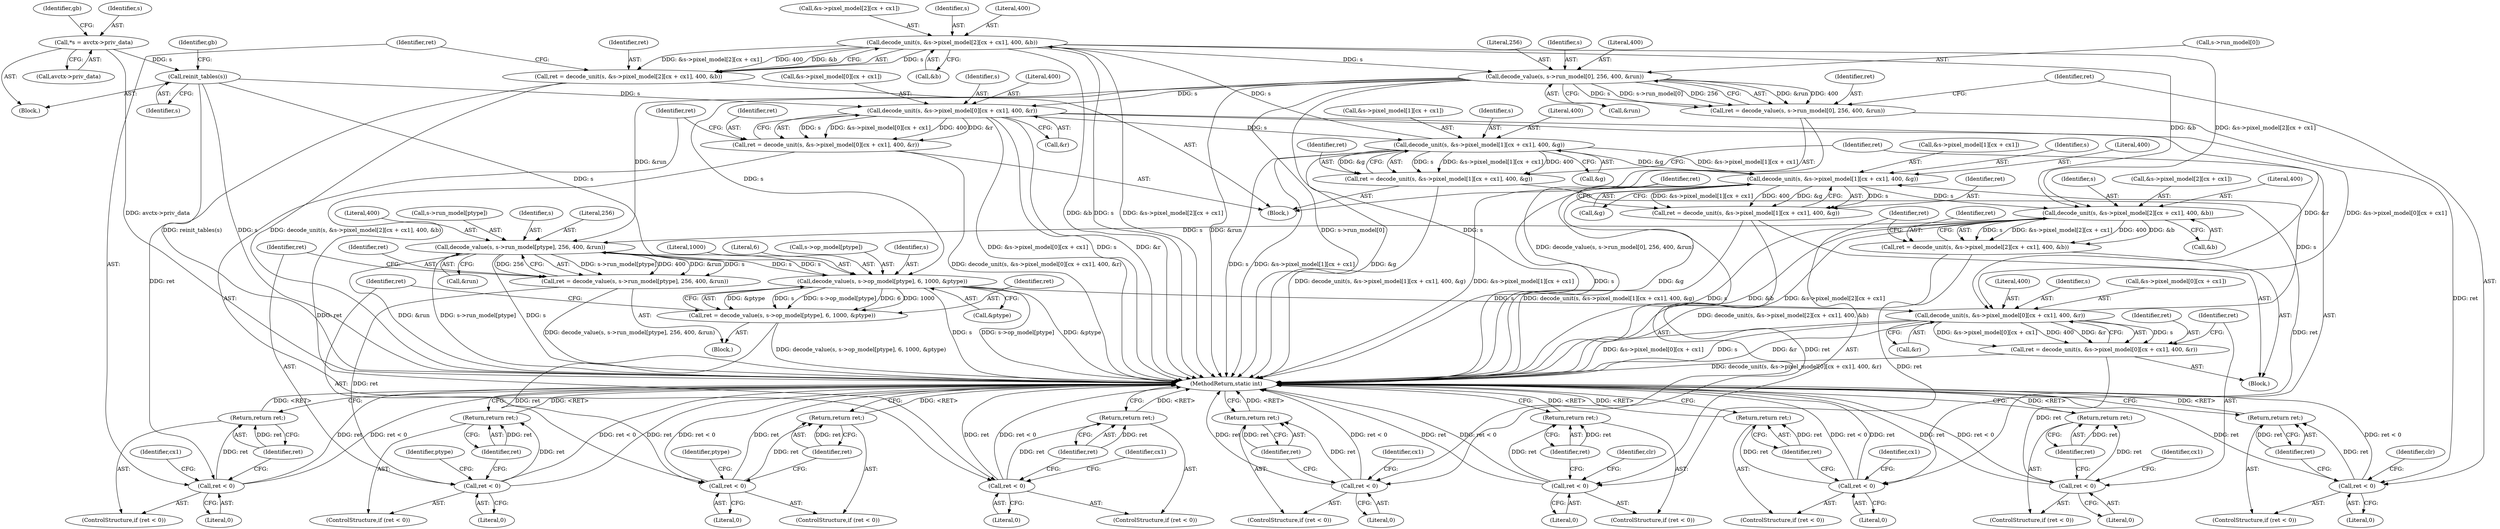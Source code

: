 digraph "0_FFmpeg_7ac5067146613997bb38442cb022d7f41321a706@pointer" {
"1000258" [label="(Call,decode_unit(s, &s->pixel_model[2][cx + cx1], 400, &b))"];
"1000223" [label="(Call,decode_unit(s, &s->pixel_model[1][cx + cx1], 400, &g))"];
"1000188" [label="(Call,decode_unit(s, &s->pixel_model[0][cx + cx1], 400, &r))"];
"1000293" [label="(Call,decode_value(s, s->run_model[0], 256, 400, &run))"];
"1000258" [label="(Call,decode_unit(s, &s->pixel_model[2][cx + cx1], 400, &b))"];
"1000166" [label="(Call,reinit_tables(s))"];
"1000106" [label="(Call,*s = avctx->priv_data)"];
"1000256" [label="(Call,ret = decode_unit(s, &s->pixel_model[2][cx + cx1], 400, &b))"];
"1000274" [label="(Call,ret < 0)"];
"1000277" [label="(Return,return ret;)"];
"1000186" [label="(Call,ret = decode_unit(s, &s->pixel_model[0][cx + cx1], 400, &r))"];
"1000204" [label="(Call,ret < 0)"];
"1000207" [label="(Return,return ret;)"];
"1000221" [label="(Call,ret = decode_unit(s, &s->pixel_model[1][cx + cx1], 400, &g))"];
"1000239" [label="(Call,ret < 0)"];
"1000242" [label="(Return,return ret;)"];
"1000485" [label="(Call,decode_unit(s, &s->pixel_model[2][cx + cx1], 400, &b))"];
"1000483" [label="(Call,ret = decode_unit(s, &s->pixel_model[2][cx + cx1], 400, &b))"];
"1000501" [label="(Call,ret < 0)"];
"1000504" [label="(Return,return ret;)"];
"1000525" [label="(Call,decode_value(s, s->run_model[ptype], 256, 400, &run))"];
"1000391" [label="(Call,decode_value(s, s->op_model[ptype], 6, 1000, &ptype))"];
"1000389" [label="(Call,ret = decode_value(s, s->op_model[ptype], 6, 1000, &ptype))"];
"1000403" [label="(Call,ret < 0)"];
"1000406" [label="(Return,return ret;)"];
"1000415" [label="(Call,decode_unit(s, &s->pixel_model[0][cx + cx1], 400, &r))"];
"1000413" [label="(Call,ret = decode_unit(s, &s->pixel_model[0][cx + cx1], 400, &r))"];
"1000431" [label="(Call,ret < 0)"];
"1000434" [label="(Return,return ret;)"];
"1000450" [label="(Call,decode_unit(s, &s->pixel_model[1][cx + cx1], 400, &g))"];
"1000448" [label="(Call,ret = decode_unit(s, &s->pixel_model[1][cx + cx1], 400, &g))"];
"1000466" [label="(Call,ret < 0)"];
"1000469" [label="(Return,return ret;)"];
"1000523" [label="(Call,ret = decode_value(s, s->run_model[ptype], 256, 400, &run))"];
"1000537" [label="(Call,ret < 0)"];
"1000540" [label="(Return,return ret;)"];
"1000291" [label="(Call,ret = decode_value(s, s->run_model[0], 256, 400, &run))"];
"1000305" [label="(Call,ret < 0)"];
"1000308" [label="(Return,return ret;)"];
"1000108" [label="(Call,avctx->priv_data)"];
"1000189" [label="(Identifier,s)"];
"1000274" [label="(Call,ret < 0)"];
"1000391" [label="(Call,decode_value(s, s->op_model[ptype], 6, 1000, &ptype))"];
"1000308" [label="(Return,return ret;)"];
"1000235" [label="(Literal,400)"];
"1000243" [label="(Identifier,ret)"];
"1000469" [label="(Return,return ret;)"];
"1000533" [label="(Literal,400)"];
"1000295" [label="(Call,s->run_model[0])"];
"1000402" [label="(ControlStructure,if (ret < 0))"];
"1000449" [label="(Identifier,ret)"];
"1000451" [label="(Identifier,s)"];
"1000526" [label="(Identifier,s)"];
"1000293" [label="(Call,decode_value(s, s->run_model[0], 256, 400, &run))"];
"1000207" [label="(Return,return ret;)"];
"1000500" [label="(ControlStructure,if (ret < 0))"];
"1000304" [label="(ControlStructure,if (ret < 0))"];
"1000487" [label="(Call,&s->pixel_model[2][cx + cx1])"];
"1000187" [label="(Identifier,ret)"];
"1000485" [label="(Call,decode_unit(s, &s->pixel_model[2][cx + cx1], 400, &b))"];
"1000470" [label="(Identifier,ret)"];
"1000505" [label="(Identifier,ret)"];
"1000532" [label="(Literal,256)"];
"1000415" [label="(Call,decode_unit(s, &s->pixel_model[0][cx + cx1], 400, &r))"];
"1000403" [label="(Call,ret < 0)"];
"1000271" [label="(Call,&b)"];
"1000104" [label="(Block,)"];
"1000309" [label="(Identifier,ret)"];
"1000188" [label="(Call,decode_unit(s, &s->pixel_model[0][cx + cx1], 400, &r))"];
"1000433" [label="(Literal,0)"];
"1000307" [label="(Literal,0)"];
"1000206" [label="(Literal,0)"];
"1000466" [label="(Call,ret < 0)"];
"1000437" [label="(Identifier,cx1)"];
"1000277" [label="(Return,return ret;)"];
"1000502" [label="(Identifier,ret)"];
"1000504" [label="(Return,return ret;)"];
"1000204" [label="(Call,ret < 0)"];
"1000302" [label="(Call,&run)"];
"1000405" [label="(Literal,0)"];
"1000435" [label="(Identifier,ret)"];
"1000498" [label="(Call,&b)"];
"1000275" [label="(Identifier,ret)"];
"1000205" [label="(Identifier,ret)"];
"1000256" [label="(Call,ret = decode_unit(s, &s->pixel_model[2][cx + cx1], 400, &b))"];
"1000236" [label="(Call,&g)"];
"1000413" [label="(Call,ret = decode_unit(s, &s->pixel_model[0][cx + cx1], 400, &r))"];
"1000311" [label="(Identifier,clr)"];
"1000428" [label="(Call,&r)"];
"1000432" [label="(Identifier,ret)"];
"1000536" [label="(ControlStructure,if (ret < 0))"];
"1000541" [label="(Identifier,ret)"];
"1000483" [label="(Call,ret = decode_unit(s, &s->pixel_model[2][cx + cx1], 400, &b))"];
"1000434" [label="(Return,return ret;)"];
"1000389" [label="(Call,ret = decode_value(s, s->op_model[ptype], 6, 1000, &ptype))"];
"1000450" [label="(Call,decode_unit(s, &s->pixel_model[1][cx + cx1], 400, &g))"];
"1000200" [label="(Literal,400)"];
"1000238" [label="(ControlStructure,if (ret < 0))"];
"1000224" [label="(Identifier,s)"];
"1000222" [label="(Identifier,ret)"];
"1000259" [label="(Identifier,s)"];
"1000280" [label="(Identifier,cx1)"];
"1000201" [label="(Call,&r)"];
"1000393" [label="(Call,s->op_model[ptype])"];
"1000169" [label="(Identifier,gb)"];
"1000430" [label="(ControlStructure,if (ret < 0))"];
"1000448" [label="(Call,ret = decode_unit(s, &s->pixel_model[1][cx + cx1], 400, &g))"];
"1000292" [label="(Identifier,ret)"];
"1000417" [label="(Call,&s->pixel_model[0][cx + cx1])"];
"1000497" [label="(Literal,400)"];
"1000463" [label="(Call,&g)"];
"1000507" [label="(Identifier,clr)"];
"1000486" [label="(Identifier,s)"];
"1000106" [label="(Call,*s = avctx->priv_data)"];
"1000392" [label="(Identifier,s)"];
"1000221" [label="(Call,ret = decode_unit(s, &s->pixel_model[1][cx + cx1], 400, &g))"];
"1000537" [label="(Call,ret < 0)"];
"1000166" [label="(Call,reinit_tables(s))"];
"1000270" [label="(Literal,400)"];
"1000240" [label="(Identifier,ret)"];
"1000113" [label="(Identifier,gb)"];
"1000276" [label="(Literal,0)"];
"1000431" [label="(Call,ret < 0)"];
"1000300" [label="(Literal,256)"];
"1000407" [label="(Identifier,ret)"];
"1000190" [label="(Call,&s->pixel_model[0][cx + cx1])"];
"1000186" [label="(Call,ret = decode_unit(s, &s->pixel_model[0][cx + cx1], 400, &r))"];
"1000208" [label="(Identifier,ret)"];
"1000257" [label="(Identifier,ret)"];
"1000406" [label="(Return,return ret;)"];
"1000241" [label="(Literal,0)"];
"1000294" [label="(Identifier,s)"];
"1000400" [label="(Call,&ptype)"];
"1000239" [label="(Call,ret < 0)"];
"1000210" [label="(Identifier,cx1)"];
"1000107" [label="(Identifier,s)"];
"1000185" [label="(Block,)"];
"1000501" [label="(Call,ret < 0)"];
"1000203" [label="(ControlStructure,if (ret < 0))"];
"1000462" [label="(Literal,400)"];
"1000468" [label="(Literal,0)"];
"1000399" [label="(Literal,1000)"];
"1000305" [label="(Call,ret < 0)"];
"1000503" [label="(Literal,0)"];
"1000452" [label="(Call,&s->pixel_model[1][cx + cx1])"];
"1000539" [label="(Literal,0)"];
"1000410" [label="(Identifier,ptype)"];
"1000291" [label="(Call,ret = decode_value(s, s->run_model[0], 256, 400, &run))"];
"1000465" [label="(ControlStructure,if (ret < 0))"];
"1000223" [label="(Call,decode_unit(s, &s->pixel_model[1][cx + cx1], 400, &g))"];
"1000278" [label="(Identifier,ret)"];
"1000242" [label="(Return,return ret;)"];
"1000167" [label="(Identifier,s)"];
"1000525" [label="(Call,decode_value(s, s->run_model[ptype], 256, 400, &run))"];
"1000225" [label="(Call,&s->pixel_model[1][cx + cx1])"];
"1000258" [label="(Call,decode_unit(s, &s->pixel_model[2][cx + cx1], 400, &b))"];
"1000534" [label="(Call,&run)"];
"1000527" [label="(Call,s->run_model[ptype])"];
"1000260" [label="(Call,&s->pixel_model[2][cx + cx1])"];
"1000427" [label="(Literal,400)"];
"1000398" [label="(Literal,6)"];
"1000388" [label="(Block,)"];
"1000301" [label="(Literal,400)"];
"1000390" [label="(Identifier,ret)"];
"1000540" [label="(Return,return ret;)"];
"1000306" [label="(Identifier,ret)"];
"1000524" [label="(Identifier,ret)"];
"1000467" [label="(Identifier,ret)"];
"1000273" [label="(ControlStructure,if (ret < 0))"];
"1000472" [label="(Identifier,cx1)"];
"1000538" [label="(Identifier,ret)"];
"1000414" [label="(Identifier,ret)"];
"1000543" [label="(Identifier,ptype)"];
"1000404" [label="(Identifier,ret)"];
"1000245" [label="(Identifier,cx1)"];
"1001058" [label="(MethodReturn,static int)"];
"1000523" [label="(Call,ret = decode_value(s, s->run_model[ptype], 256, 400, &run))"];
"1000484" [label="(Identifier,ret)"];
"1000416" [label="(Identifier,s)"];
"1000412" [label="(Block,)"];
"1000258" -> "1000256"  [label="AST: "];
"1000258" -> "1000271"  [label="CFG: "];
"1000259" -> "1000258"  [label="AST: "];
"1000260" -> "1000258"  [label="AST: "];
"1000270" -> "1000258"  [label="AST: "];
"1000271" -> "1000258"  [label="AST: "];
"1000256" -> "1000258"  [label="CFG: "];
"1000258" -> "1001058"  [label="DDG: s"];
"1000258" -> "1001058"  [label="DDG: &s->pixel_model[2][cx + cx1]"];
"1000258" -> "1001058"  [label="DDG: &b"];
"1000258" -> "1000256"  [label="DDG: s"];
"1000258" -> "1000256"  [label="DDG: &s->pixel_model[2][cx + cx1]"];
"1000258" -> "1000256"  [label="DDG: 400"];
"1000258" -> "1000256"  [label="DDG: &b"];
"1000223" -> "1000258"  [label="DDG: s"];
"1000258" -> "1000293"  [label="DDG: s"];
"1000258" -> "1000485"  [label="DDG: &s->pixel_model[2][cx + cx1]"];
"1000258" -> "1000485"  [label="DDG: &b"];
"1000223" -> "1000221"  [label="AST: "];
"1000223" -> "1000236"  [label="CFG: "];
"1000224" -> "1000223"  [label="AST: "];
"1000225" -> "1000223"  [label="AST: "];
"1000235" -> "1000223"  [label="AST: "];
"1000236" -> "1000223"  [label="AST: "];
"1000221" -> "1000223"  [label="CFG: "];
"1000223" -> "1001058"  [label="DDG: &s->pixel_model[1][cx + cx1]"];
"1000223" -> "1001058"  [label="DDG: &g"];
"1000223" -> "1001058"  [label="DDG: s"];
"1000223" -> "1000221"  [label="DDG: s"];
"1000223" -> "1000221"  [label="DDG: &s->pixel_model[1][cx + cx1]"];
"1000223" -> "1000221"  [label="DDG: 400"];
"1000223" -> "1000221"  [label="DDG: &g"];
"1000188" -> "1000223"  [label="DDG: s"];
"1000223" -> "1000450"  [label="DDG: &s->pixel_model[1][cx + cx1]"];
"1000223" -> "1000450"  [label="DDG: &g"];
"1000188" -> "1000186"  [label="AST: "];
"1000188" -> "1000201"  [label="CFG: "];
"1000189" -> "1000188"  [label="AST: "];
"1000190" -> "1000188"  [label="AST: "];
"1000200" -> "1000188"  [label="AST: "];
"1000201" -> "1000188"  [label="AST: "];
"1000186" -> "1000188"  [label="CFG: "];
"1000188" -> "1001058"  [label="DDG: &r"];
"1000188" -> "1001058"  [label="DDG: &s->pixel_model[0][cx + cx1]"];
"1000188" -> "1001058"  [label="DDG: s"];
"1000188" -> "1000186"  [label="DDG: s"];
"1000188" -> "1000186"  [label="DDG: &s->pixel_model[0][cx + cx1]"];
"1000188" -> "1000186"  [label="DDG: 400"];
"1000188" -> "1000186"  [label="DDG: &r"];
"1000293" -> "1000188"  [label="DDG: s"];
"1000166" -> "1000188"  [label="DDG: s"];
"1000188" -> "1000415"  [label="DDG: &s->pixel_model[0][cx + cx1]"];
"1000188" -> "1000415"  [label="DDG: &r"];
"1000293" -> "1000291"  [label="AST: "];
"1000293" -> "1000302"  [label="CFG: "];
"1000294" -> "1000293"  [label="AST: "];
"1000295" -> "1000293"  [label="AST: "];
"1000300" -> "1000293"  [label="AST: "];
"1000301" -> "1000293"  [label="AST: "];
"1000302" -> "1000293"  [label="AST: "];
"1000291" -> "1000293"  [label="CFG: "];
"1000293" -> "1001058"  [label="DDG: s"];
"1000293" -> "1001058"  [label="DDG: &run"];
"1000293" -> "1001058"  [label="DDG: s->run_model[0]"];
"1000293" -> "1000291"  [label="DDG: &run"];
"1000293" -> "1000291"  [label="DDG: 400"];
"1000293" -> "1000291"  [label="DDG: s"];
"1000293" -> "1000291"  [label="DDG: s->run_model[0]"];
"1000293" -> "1000291"  [label="DDG: 256"];
"1000293" -> "1000391"  [label="DDG: s"];
"1000293" -> "1000525"  [label="DDG: &run"];
"1000166" -> "1000104"  [label="AST: "];
"1000166" -> "1000167"  [label="CFG: "];
"1000167" -> "1000166"  [label="AST: "];
"1000169" -> "1000166"  [label="CFG: "];
"1000166" -> "1001058"  [label="DDG: reinit_tables(s)"];
"1000166" -> "1001058"  [label="DDG: s"];
"1000106" -> "1000166"  [label="DDG: s"];
"1000166" -> "1000391"  [label="DDG: s"];
"1000106" -> "1000104"  [label="AST: "];
"1000106" -> "1000108"  [label="CFG: "];
"1000107" -> "1000106"  [label="AST: "];
"1000108" -> "1000106"  [label="AST: "];
"1000113" -> "1000106"  [label="CFG: "];
"1000106" -> "1001058"  [label="DDG: avctx->priv_data"];
"1000256" -> "1000185"  [label="AST: "];
"1000257" -> "1000256"  [label="AST: "];
"1000275" -> "1000256"  [label="CFG: "];
"1000256" -> "1001058"  [label="DDG: decode_unit(s, &s->pixel_model[2][cx + cx1], 400, &b)"];
"1000256" -> "1000274"  [label="DDG: ret"];
"1000274" -> "1000273"  [label="AST: "];
"1000274" -> "1000276"  [label="CFG: "];
"1000275" -> "1000274"  [label="AST: "];
"1000276" -> "1000274"  [label="AST: "];
"1000278" -> "1000274"  [label="CFG: "];
"1000280" -> "1000274"  [label="CFG: "];
"1000274" -> "1001058"  [label="DDG: ret"];
"1000274" -> "1001058"  [label="DDG: ret < 0"];
"1000274" -> "1000277"  [label="DDG: ret"];
"1000277" -> "1000273"  [label="AST: "];
"1000277" -> "1000278"  [label="CFG: "];
"1000278" -> "1000277"  [label="AST: "];
"1001058" -> "1000277"  [label="CFG: "];
"1000277" -> "1001058"  [label="DDG: <RET>"];
"1000278" -> "1000277"  [label="DDG: ret"];
"1000186" -> "1000185"  [label="AST: "];
"1000187" -> "1000186"  [label="AST: "];
"1000205" -> "1000186"  [label="CFG: "];
"1000186" -> "1001058"  [label="DDG: decode_unit(s, &s->pixel_model[0][cx + cx1], 400, &r)"];
"1000186" -> "1000204"  [label="DDG: ret"];
"1000204" -> "1000203"  [label="AST: "];
"1000204" -> "1000206"  [label="CFG: "];
"1000205" -> "1000204"  [label="AST: "];
"1000206" -> "1000204"  [label="AST: "];
"1000208" -> "1000204"  [label="CFG: "];
"1000210" -> "1000204"  [label="CFG: "];
"1000204" -> "1001058"  [label="DDG: ret"];
"1000204" -> "1001058"  [label="DDG: ret < 0"];
"1000204" -> "1000207"  [label="DDG: ret"];
"1000207" -> "1000203"  [label="AST: "];
"1000207" -> "1000208"  [label="CFG: "];
"1000208" -> "1000207"  [label="AST: "];
"1001058" -> "1000207"  [label="CFG: "];
"1000207" -> "1001058"  [label="DDG: <RET>"];
"1000208" -> "1000207"  [label="DDG: ret"];
"1000221" -> "1000185"  [label="AST: "];
"1000222" -> "1000221"  [label="AST: "];
"1000240" -> "1000221"  [label="CFG: "];
"1000221" -> "1001058"  [label="DDG: decode_unit(s, &s->pixel_model[1][cx + cx1], 400, &g)"];
"1000221" -> "1000239"  [label="DDG: ret"];
"1000239" -> "1000238"  [label="AST: "];
"1000239" -> "1000241"  [label="CFG: "];
"1000240" -> "1000239"  [label="AST: "];
"1000241" -> "1000239"  [label="AST: "];
"1000243" -> "1000239"  [label="CFG: "];
"1000245" -> "1000239"  [label="CFG: "];
"1000239" -> "1001058"  [label="DDG: ret < 0"];
"1000239" -> "1001058"  [label="DDG: ret"];
"1000239" -> "1000242"  [label="DDG: ret"];
"1000242" -> "1000238"  [label="AST: "];
"1000242" -> "1000243"  [label="CFG: "];
"1000243" -> "1000242"  [label="AST: "];
"1001058" -> "1000242"  [label="CFG: "];
"1000242" -> "1001058"  [label="DDG: <RET>"];
"1000243" -> "1000242"  [label="DDG: ret"];
"1000485" -> "1000483"  [label="AST: "];
"1000485" -> "1000498"  [label="CFG: "];
"1000486" -> "1000485"  [label="AST: "];
"1000487" -> "1000485"  [label="AST: "];
"1000497" -> "1000485"  [label="AST: "];
"1000498" -> "1000485"  [label="AST: "];
"1000483" -> "1000485"  [label="CFG: "];
"1000485" -> "1001058"  [label="DDG: s"];
"1000485" -> "1001058"  [label="DDG: &b"];
"1000485" -> "1001058"  [label="DDG: &s->pixel_model[2][cx + cx1]"];
"1000485" -> "1000483"  [label="DDG: s"];
"1000485" -> "1000483"  [label="DDG: &s->pixel_model[2][cx + cx1]"];
"1000485" -> "1000483"  [label="DDG: 400"];
"1000485" -> "1000483"  [label="DDG: &b"];
"1000450" -> "1000485"  [label="DDG: s"];
"1000485" -> "1000525"  [label="DDG: s"];
"1000483" -> "1000412"  [label="AST: "];
"1000484" -> "1000483"  [label="AST: "];
"1000502" -> "1000483"  [label="CFG: "];
"1000483" -> "1001058"  [label="DDG: decode_unit(s, &s->pixel_model[2][cx + cx1], 400, &b)"];
"1000483" -> "1000501"  [label="DDG: ret"];
"1000501" -> "1000500"  [label="AST: "];
"1000501" -> "1000503"  [label="CFG: "];
"1000502" -> "1000501"  [label="AST: "];
"1000503" -> "1000501"  [label="AST: "];
"1000505" -> "1000501"  [label="CFG: "];
"1000507" -> "1000501"  [label="CFG: "];
"1000501" -> "1001058"  [label="DDG: ret"];
"1000501" -> "1001058"  [label="DDG: ret < 0"];
"1000501" -> "1000504"  [label="DDG: ret"];
"1000504" -> "1000500"  [label="AST: "];
"1000504" -> "1000505"  [label="CFG: "];
"1000505" -> "1000504"  [label="AST: "];
"1001058" -> "1000504"  [label="CFG: "];
"1000504" -> "1001058"  [label="DDG: <RET>"];
"1000505" -> "1000504"  [label="DDG: ret"];
"1000525" -> "1000523"  [label="AST: "];
"1000525" -> "1000534"  [label="CFG: "];
"1000526" -> "1000525"  [label="AST: "];
"1000527" -> "1000525"  [label="AST: "];
"1000532" -> "1000525"  [label="AST: "];
"1000533" -> "1000525"  [label="AST: "];
"1000534" -> "1000525"  [label="AST: "];
"1000523" -> "1000525"  [label="CFG: "];
"1000525" -> "1001058"  [label="DDG: s"];
"1000525" -> "1001058"  [label="DDG: &run"];
"1000525" -> "1001058"  [label="DDG: s->run_model[ptype]"];
"1000525" -> "1000391"  [label="DDG: s"];
"1000525" -> "1000523"  [label="DDG: s->run_model[ptype]"];
"1000525" -> "1000523"  [label="DDG: 400"];
"1000525" -> "1000523"  [label="DDG: &run"];
"1000525" -> "1000523"  [label="DDG: s"];
"1000525" -> "1000523"  [label="DDG: 256"];
"1000391" -> "1000525"  [label="DDG: s"];
"1000391" -> "1000389"  [label="AST: "];
"1000391" -> "1000400"  [label="CFG: "];
"1000392" -> "1000391"  [label="AST: "];
"1000393" -> "1000391"  [label="AST: "];
"1000398" -> "1000391"  [label="AST: "];
"1000399" -> "1000391"  [label="AST: "];
"1000400" -> "1000391"  [label="AST: "];
"1000389" -> "1000391"  [label="CFG: "];
"1000391" -> "1001058"  [label="DDG: s"];
"1000391" -> "1001058"  [label="DDG: s->op_model[ptype]"];
"1000391" -> "1001058"  [label="DDG: &ptype"];
"1000391" -> "1000389"  [label="DDG: &ptype"];
"1000391" -> "1000389"  [label="DDG: s"];
"1000391" -> "1000389"  [label="DDG: s->op_model[ptype]"];
"1000391" -> "1000389"  [label="DDG: 6"];
"1000391" -> "1000389"  [label="DDG: 1000"];
"1000391" -> "1000415"  [label="DDG: s"];
"1000389" -> "1000388"  [label="AST: "];
"1000390" -> "1000389"  [label="AST: "];
"1000404" -> "1000389"  [label="CFG: "];
"1000389" -> "1001058"  [label="DDG: decode_value(s, s->op_model[ptype], 6, 1000, &ptype)"];
"1000389" -> "1000403"  [label="DDG: ret"];
"1000403" -> "1000402"  [label="AST: "];
"1000403" -> "1000405"  [label="CFG: "];
"1000404" -> "1000403"  [label="AST: "];
"1000405" -> "1000403"  [label="AST: "];
"1000407" -> "1000403"  [label="CFG: "];
"1000410" -> "1000403"  [label="CFG: "];
"1000403" -> "1001058"  [label="DDG: ret"];
"1000403" -> "1001058"  [label="DDG: ret < 0"];
"1000403" -> "1000406"  [label="DDG: ret"];
"1000406" -> "1000402"  [label="AST: "];
"1000406" -> "1000407"  [label="CFG: "];
"1000407" -> "1000406"  [label="AST: "];
"1001058" -> "1000406"  [label="CFG: "];
"1000406" -> "1001058"  [label="DDG: <RET>"];
"1000407" -> "1000406"  [label="DDG: ret"];
"1000415" -> "1000413"  [label="AST: "];
"1000415" -> "1000428"  [label="CFG: "];
"1000416" -> "1000415"  [label="AST: "];
"1000417" -> "1000415"  [label="AST: "];
"1000427" -> "1000415"  [label="AST: "];
"1000428" -> "1000415"  [label="AST: "];
"1000413" -> "1000415"  [label="CFG: "];
"1000415" -> "1001058"  [label="DDG: &r"];
"1000415" -> "1001058"  [label="DDG: s"];
"1000415" -> "1001058"  [label="DDG: &s->pixel_model[0][cx + cx1]"];
"1000415" -> "1000413"  [label="DDG: s"];
"1000415" -> "1000413"  [label="DDG: &s->pixel_model[0][cx + cx1]"];
"1000415" -> "1000413"  [label="DDG: 400"];
"1000415" -> "1000413"  [label="DDG: &r"];
"1000415" -> "1000450"  [label="DDG: s"];
"1000413" -> "1000412"  [label="AST: "];
"1000414" -> "1000413"  [label="AST: "];
"1000432" -> "1000413"  [label="CFG: "];
"1000413" -> "1001058"  [label="DDG: decode_unit(s, &s->pixel_model[0][cx + cx1], 400, &r)"];
"1000413" -> "1000431"  [label="DDG: ret"];
"1000431" -> "1000430"  [label="AST: "];
"1000431" -> "1000433"  [label="CFG: "];
"1000432" -> "1000431"  [label="AST: "];
"1000433" -> "1000431"  [label="AST: "];
"1000435" -> "1000431"  [label="CFG: "];
"1000437" -> "1000431"  [label="CFG: "];
"1000431" -> "1001058"  [label="DDG: ret"];
"1000431" -> "1001058"  [label="DDG: ret < 0"];
"1000431" -> "1000434"  [label="DDG: ret"];
"1000434" -> "1000430"  [label="AST: "];
"1000434" -> "1000435"  [label="CFG: "];
"1000435" -> "1000434"  [label="AST: "];
"1001058" -> "1000434"  [label="CFG: "];
"1000434" -> "1001058"  [label="DDG: <RET>"];
"1000435" -> "1000434"  [label="DDG: ret"];
"1000450" -> "1000448"  [label="AST: "];
"1000450" -> "1000463"  [label="CFG: "];
"1000451" -> "1000450"  [label="AST: "];
"1000452" -> "1000450"  [label="AST: "];
"1000462" -> "1000450"  [label="AST: "];
"1000463" -> "1000450"  [label="AST: "];
"1000448" -> "1000450"  [label="CFG: "];
"1000450" -> "1001058"  [label="DDG: &g"];
"1000450" -> "1001058"  [label="DDG: &s->pixel_model[1][cx + cx1]"];
"1000450" -> "1001058"  [label="DDG: s"];
"1000450" -> "1000448"  [label="DDG: s"];
"1000450" -> "1000448"  [label="DDG: &s->pixel_model[1][cx + cx1]"];
"1000450" -> "1000448"  [label="DDG: 400"];
"1000450" -> "1000448"  [label="DDG: &g"];
"1000448" -> "1000412"  [label="AST: "];
"1000449" -> "1000448"  [label="AST: "];
"1000467" -> "1000448"  [label="CFG: "];
"1000448" -> "1001058"  [label="DDG: decode_unit(s, &s->pixel_model[1][cx + cx1], 400, &g)"];
"1000448" -> "1000466"  [label="DDG: ret"];
"1000466" -> "1000465"  [label="AST: "];
"1000466" -> "1000468"  [label="CFG: "];
"1000467" -> "1000466"  [label="AST: "];
"1000468" -> "1000466"  [label="AST: "];
"1000470" -> "1000466"  [label="CFG: "];
"1000472" -> "1000466"  [label="CFG: "];
"1000466" -> "1001058"  [label="DDG: ret"];
"1000466" -> "1001058"  [label="DDG: ret < 0"];
"1000466" -> "1000469"  [label="DDG: ret"];
"1000469" -> "1000465"  [label="AST: "];
"1000469" -> "1000470"  [label="CFG: "];
"1000470" -> "1000469"  [label="AST: "];
"1001058" -> "1000469"  [label="CFG: "];
"1000469" -> "1001058"  [label="DDG: <RET>"];
"1000470" -> "1000469"  [label="DDG: ret"];
"1000523" -> "1000388"  [label="AST: "];
"1000524" -> "1000523"  [label="AST: "];
"1000538" -> "1000523"  [label="CFG: "];
"1000523" -> "1001058"  [label="DDG: decode_value(s, s->run_model[ptype], 256, 400, &run)"];
"1000523" -> "1000537"  [label="DDG: ret"];
"1000537" -> "1000536"  [label="AST: "];
"1000537" -> "1000539"  [label="CFG: "];
"1000538" -> "1000537"  [label="AST: "];
"1000539" -> "1000537"  [label="AST: "];
"1000541" -> "1000537"  [label="CFG: "];
"1000543" -> "1000537"  [label="CFG: "];
"1000537" -> "1001058"  [label="DDG: ret"];
"1000537" -> "1001058"  [label="DDG: ret < 0"];
"1000537" -> "1000540"  [label="DDG: ret"];
"1000540" -> "1000536"  [label="AST: "];
"1000540" -> "1000541"  [label="CFG: "];
"1000541" -> "1000540"  [label="AST: "];
"1001058" -> "1000540"  [label="CFG: "];
"1000540" -> "1001058"  [label="DDG: <RET>"];
"1000541" -> "1000540"  [label="DDG: ret"];
"1000291" -> "1000185"  [label="AST: "];
"1000292" -> "1000291"  [label="AST: "];
"1000306" -> "1000291"  [label="CFG: "];
"1000291" -> "1001058"  [label="DDG: decode_value(s, s->run_model[0], 256, 400, &run)"];
"1000291" -> "1000305"  [label="DDG: ret"];
"1000305" -> "1000304"  [label="AST: "];
"1000305" -> "1000307"  [label="CFG: "];
"1000306" -> "1000305"  [label="AST: "];
"1000307" -> "1000305"  [label="AST: "];
"1000309" -> "1000305"  [label="CFG: "];
"1000311" -> "1000305"  [label="CFG: "];
"1000305" -> "1001058"  [label="DDG: ret < 0"];
"1000305" -> "1001058"  [label="DDG: ret"];
"1000305" -> "1000308"  [label="DDG: ret"];
"1000308" -> "1000304"  [label="AST: "];
"1000308" -> "1000309"  [label="CFG: "];
"1000309" -> "1000308"  [label="AST: "];
"1001058" -> "1000308"  [label="CFG: "];
"1000308" -> "1001058"  [label="DDG: <RET>"];
"1000309" -> "1000308"  [label="DDG: ret"];
}
